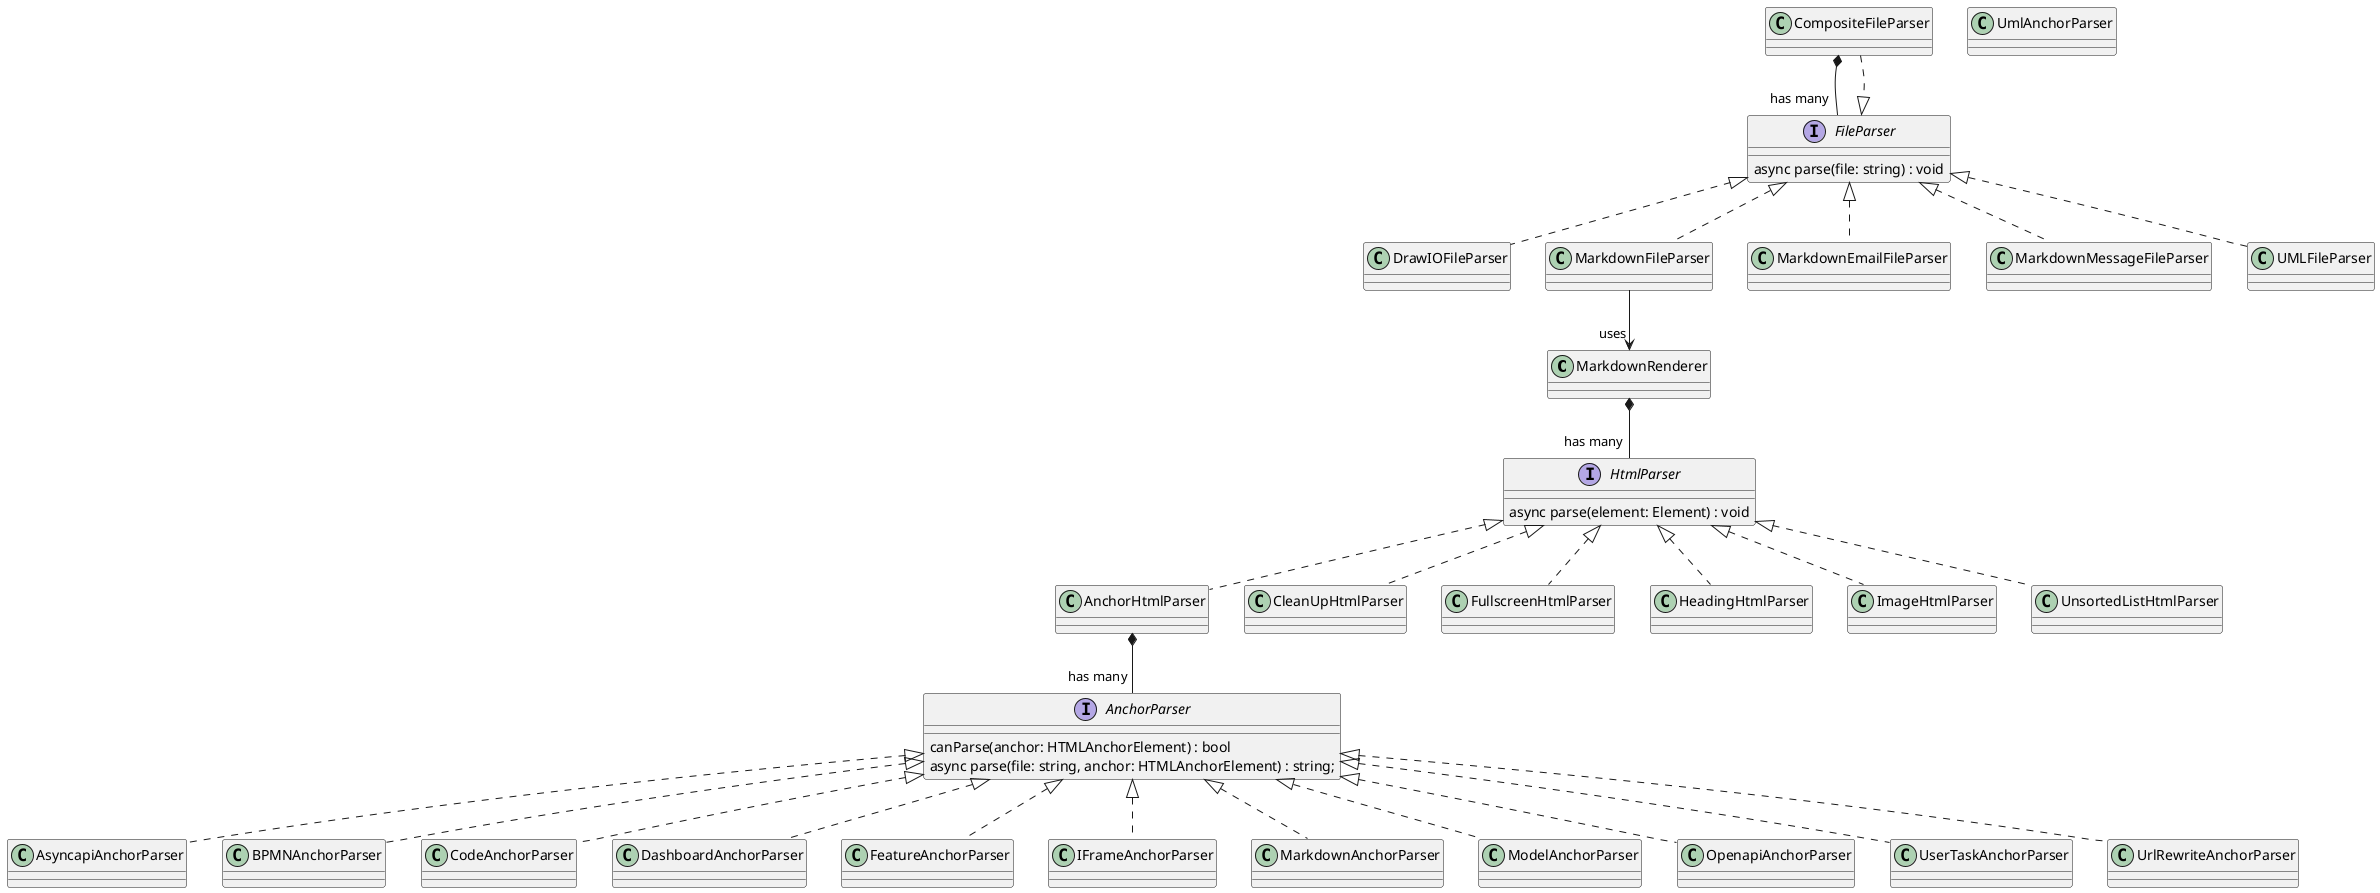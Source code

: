 @startuml

class MarkdownRenderer

interface FileParser {
    async parse(file: string) : void
}
class CompositeFileParser
class DrawIOFileParser
class MarkdownFileParser
class MarkdownEmailFileParser
class MarkdownMessageFileParser
class UMLFileParser

interface HtmlParser {
    async parse(element: Element) : void
}
class AnchorHtmlParser
class CleanUpHtmlParser
class FullscreenHtmlParser
class HeadingHtmlParser
class ImageHtmlParser
class UnsortedListHtmlParser

interface AnchorParser {
    canParse(anchor: HTMLAnchorElement) : bool
    async parse(file: string, anchor: HTMLAnchorElement) : string;
}
class AsyncapiAnchorParser
class BPMNAnchorParser
class CodeAnchorParser
class DashboardAnchorParser
class FeatureAnchorParser
class IFrameAnchorParser
class MarkdownAnchorParser
class ModelAnchorParser
class OpenapiAnchorParser
class UmlAnchorParser
class UserTaskAnchorParser

CompositeFileParser *-- "has many" FileParser
FileParser <|.. DrawIOFileParser
FileParser <|.. MarkdownFileParser
FileParser <|.. MarkdownEmailFileParser
FileParser <|.. MarkdownMessageFileParser
FileParser <|.. UMLFileParser
CompositeFileParser ..|> FileParser

MarkdownFileParser --> "uses" MarkdownRenderer

MarkdownRenderer *-- "has many" HtmlParser

HtmlParser <|.. AnchorHtmlParser
HtmlParser <|.. CleanUpHtmlParser
HtmlParser <|.. FullscreenHtmlParser
HtmlParser <|.. HeadingHtmlParser
HtmlParser <|.. ImageHtmlParser
HtmlParser <|.. UnsortedListHtmlParser

AnchorHtmlParser *-- "has many" AnchorParser
AnchorParser <|.. AsyncapiAnchorParser
AnchorParser <|.. BPMNAnchorParser
AnchorParser <|.. CodeAnchorParser
AnchorParser <|.. DashboardAnchorParser
AnchorParser <|.. FeatureAnchorParser
AnchorParser <|.. IFrameAnchorParser
AnchorParser <|.. MarkdownAnchorParser
AnchorParser <|.. ModelAnchorParser
AnchorParser <|.. OpenapiAnchorParser
AnchorParser <|.. UserTaskAnchorParser
AnchorParser <|.. UrlRewriteAnchorParser

@enduml